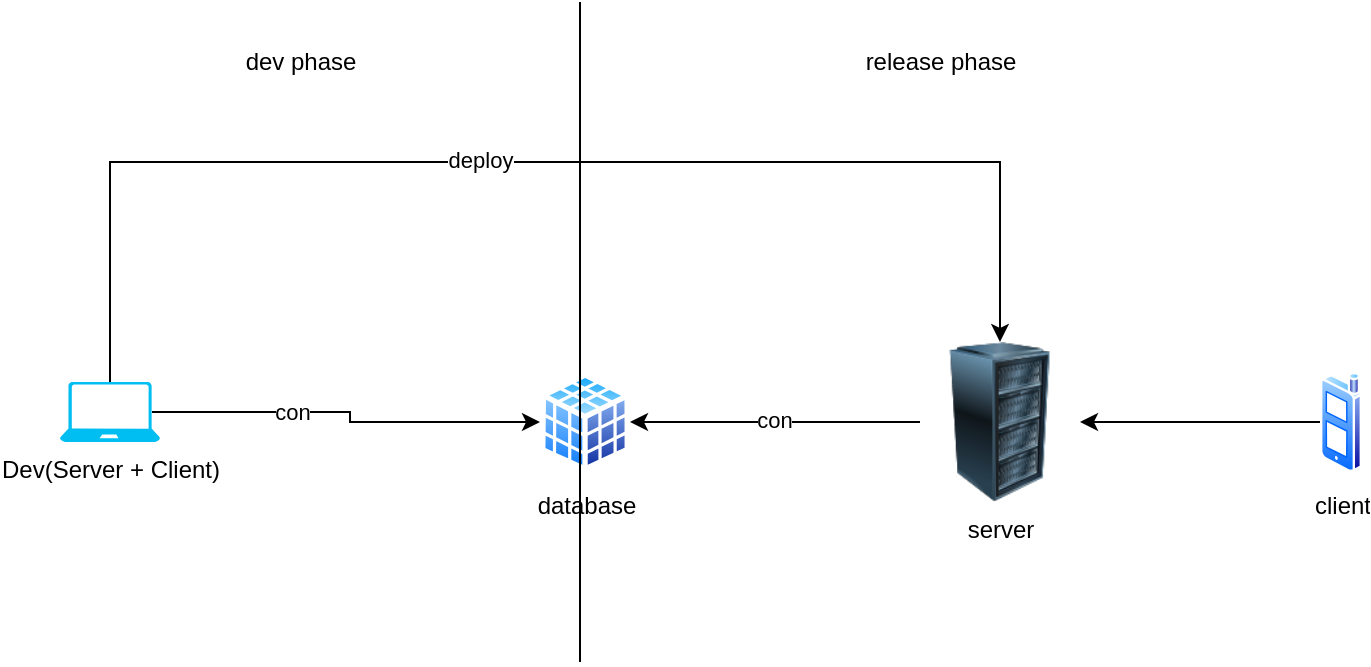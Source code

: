 <mxfile version="14.4.2" type="device"><diagram id="NMKGNiU6G13p1EcRcqZM" name="Page-1"><mxGraphModel dx="1653" dy="506" grid="1" gridSize="10" guides="1" tooltips="1" connect="1" arrows="1" fold="1" page="1" pageScale="1" pageWidth="827" pageHeight="1169" math="0" shadow="0"><root><mxCell id="0"/><mxCell id="1" parent="0"/><mxCell id="YYeKRiozfWgIQMs98uFU-5" style="edgeStyle=orthogonalEdgeStyle;rounded=0;orthogonalLoop=1;jettySize=auto;html=1;exitX=0.92;exitY=0.5;exitDx=0;exitDy=0;exitPerimeter=0;entryX=0;entryY=0.5;entryDx=0;entryDy=0;" edge="1" parent="1" source="YYeKRiozfWgIQMs98uFU-2" target="YYeKRiozfWgIQMs98uFU-4"><mxGeometry relative="1" as="geometry"><mxPoint x="150.005" y="550" as="targetPoint"/></mxGeometry></mxCell><mxCell id="YYeKRiozfWgIQMs98uFU-15" value="con" style="edgeLabel;html=1;align=center;verticalAlign=middle;resizable=0;points=[];" vertex="1" connectable="0" parent="YYeKRiozfWgIQMs98uFU-5"><mxGeometry x="-0.301" relative="1" as="geometry"><mxPoint as="offset"/></mxGeometry></mxCell><mxCell id="YYeKRiozfWgIQMs98uFU-13" style="edgeStyle=orthogonalEdgeStyle;rounded=0;orthogonalLoop=1;jettySize=auto;html=1;exitX=0.5;exitY=0;exitDx=0;exitDy=0;exitPerimeter=0;entryX=0.5;entryY=0;entryDx=0;entryDy=0;" edge="1" parent="1" source="YYeKRiozfWgIQMs98uFU-2" target="YYeKRiozfWgIQMs98uFU-3"><mxGeometry relative="1" as="geometry"><Array as="points"><mxPoint x="-35" y="220"/><mxPoint x="410" y="220"/></Array></mxGeometry></mxCell><mxCell id="YYeKRiozfWgIQMs98uFU-14" value="deploy" style="edgeLabel;html=1;align=center;verticalAlign=middle;resizable=0;points=[];" vertex="1" connectable="0" parent="YYeKRiozfWgIQMs98uFU-13"><mxGeometry x="-0.086" y="1" relative="1" as="geometry"><mxPoint as="offset"/></mxGeometry></mxCell><mxCell id="YYeKRiozfWgIQMs98uFU-2" value="Dev(Server + Client)" style="verticalLabelPosition=bottom;html=1;verticalAlign=top;align=center;strokeColor=none;fillColor=#00BEF2;shape=mxgraph.azure.laptop;pointerEvents=1;" vertex="1" parent="1"><mxGeometry x="-60.0" y="330" width="50" height="30" as="geometry"/></mxCell><mxCell id="YYeKRiozfWgIQMs98uFU-6" style="edgeStyle=orthogonalEdgeStyle;rounded=0;orthogonalLoop=1;jettySize=auto;html=1;exitX=0;exitY=0.5;exitDx=0;exitDy=0;entryX=1;entryY=0.5;entryDx=0;entryDy=0;" edge="1" parent="1" source="YYeKRiozfWgIQMs98uFU-3" target="YYeKRiozfWgIQMs98uFU-4"><mxGeometry relative="1" as="geometry"/></mxCell><mxCell id="YYeKRiozfWgIQMs98uFU-16" value="con" style="edgeLabel;html=1;align=center;verticalAlign=middle;resizable=0;points=[];" vertex="1" connectable="0" parent="YYeKRiozfWgIQMs98uFU-6"><mxGeometry x="0.007" y="-1" relative="1" as="geometry"><mxPoint as="offset"/></mxGeometry></mxCell><mxCell id="YYeKRiozfWgIQMs98uFU-3" value="server" style="image;html=1;image=img/lib/clip_art/computers/Server_Rack_128x128.png" vertex="1" parent="1"><mxGeometry x="370" y="310" width="80" height="80" as="geometry"/></mxCell><mxCell id="YYeKRiozfWgIQMs98uFU-4" value="database&lt;br&gt;" style="aspect=fixed;perimeter=ellipsePerimeter;html=1;align=center;shadow=0;dashed=0;spacingTop=3;image;image=img/lib/active_directory/database_cube.svg;" vertex="1" parent="1"><mxGeometry x="180" y="325" width="45" height="50" as="geometry"/></mxCell><mxCell id="YYeKRiozfWgIQMs98uFU-11" style="edgeStyle=orthogonalEdgeStyle;rounded=0;orthogonalLoop=1;jettySize=auto;html=1;exitX=0;exitY=0.5;exitDx=0;exitDy=0;" edge="1" parent="1" source="YYeKRiozfWgIQMs98uFU-12" target="YYeKRiozfWgIQMs98uFU-3"><mxGeometry relative="1" as="geometry"><mxPoint x="584" y="350" as="sourcePoint"/></mxGeometry></mxCell><mxCell id="YYeKRiozfWgIQMs98uFU-12" value="client" style="aspect=fixed;perimeter=ellipsePerimeter;html=1;align=center;shadow=0;dashed=0;spacingTop=3;image;image=img/lib/active_directory/cell_phone.svg;" vertex="1" parent="1"><mxGeometry x="570" y="325" width="21" height="50" as="geometry"/></mxCell><mxCell id="YYeKRiozfWgIQMs98uFU-17" value="" style="endArrow=none;html=1;" edge="1" parent="1"><mxGeometry width="50" height="50" relative="1" as="geometry"><mxPoint x="200" y="470" as="sourcePoint"/><mxPoint x="200" y="140" as="targetPoint"/></mxGeometry></mxCell><mxCell id="YYeKRiozfWgIQMs98uFU-18" value="dev phase" style="text;html=1;align=center;verticalAlign=middle;resizable=0;points=[];autosize=1;" vertex="1" parent="1"><mxGeometry x="25" y="160" width="70" height="20" as="geometry"/></mxCell><mxCell id="YYeKRiozfWgIQMs98uFU-19" value="release phase" style="text;html=1;align=center;verticalAlign=middle;resizable=0;points=[];autosize=1;" vertex="1" parent="1"><mxGeometry x="335" y="160" width="90" height="20" as="geometry"/></mxCell></root></mxGraphModel></diagram></mxfile>